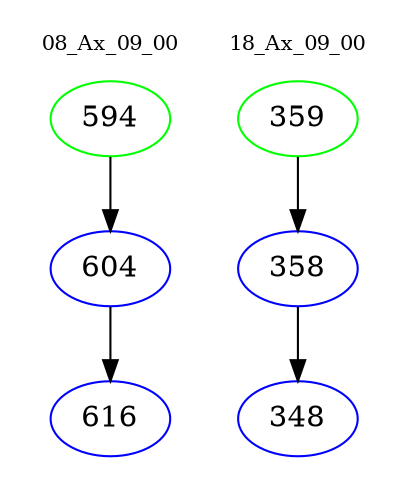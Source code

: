 digraph{
subgraph cluster_0 {
color = white
label = "08_Ax_09_00";
fontsize=10;
T0_594 [label="594", color="green"]
T0_594 -> T0_604 [color="black"]
T0_604 [label="604", color="blue"]
T0_604 -> T0_616 [color="black"]
T0_616 [label="616", color="blue"]
}
subgraph cluster_1 {
color = white
label = "18_Ax_09_00";
fontsize=10;
T1_359 [label="359", color="green"]
T1_359 -> T1_358 [color="black"]
T1_358 [label="358", color="blue"]
T1_358 -> T1_348 [color="black"]
T1_348 [label="348", color="blue"]
}
}
